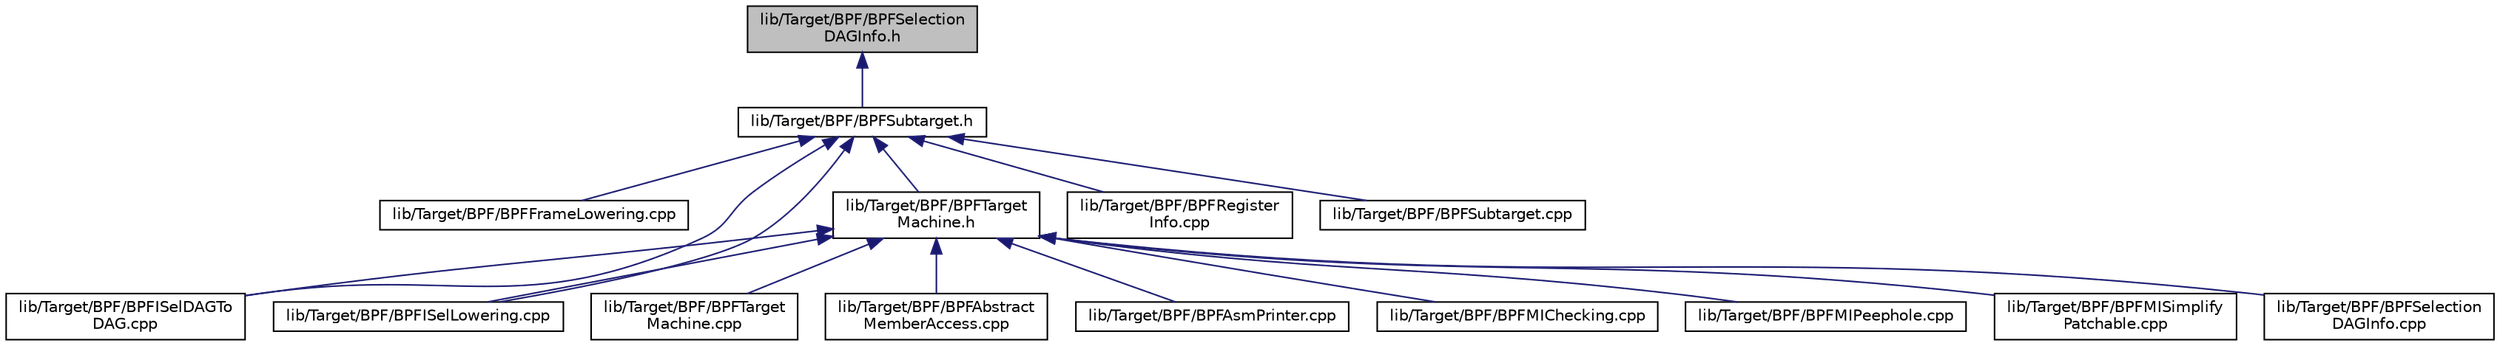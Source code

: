 digraph "lib/Target/BPF/BPFSelectionDAGInfo.h"
{
 // LATEX_PDF_SIZE
  bgcolor="transparent";
  edge [fontname="Helvetica",fontsize="10",labelfontname="Helvetica",labelfontsize="10"];
  node [fontname="Helvetica",fontsize="10",shape="box"];
  Node1 [label="lib/Target/BPF/BPFSelection\lDAGInfo.h",height=0.2,width=0.4,color="black", fillcolor="grey75", style="filled", fontcolor="black",tooltip=" "];
  Node1 -> Node2 [dir="back",color="midnightblue",fontsize="10",style="solid",fontname="Helvetica"];
  Node2 [label="lib/Target/BPF/BPFSubtarget.h",height=0.2,width=0.4,color="black",URL="$BPFSubtarget_8h.html",tooltip=" "];
  Node2 -> Node3 [dir="back",color="midnightblue",fontsize="10",style="solid",fontname="Helvetica"];
  Node3 [label="lib/Target/BPF/BPFFrameLowering.cpp",height=0.2,width=0.4,color="black",URL="$BPFFrameLowering_8cpp.html",tooltip=" "];
  Node2 -> Node4 [dir="back",color="midnightblue",fontsize="10",style="solid",fontname="Helvetica"];
  Node4 [label="lib/Target/BPF/BPFISelDAGTo\lDAG.cpp",height=0.2,width=0.4,color="black",URL="$BPFISelDAGToDAG_8cpp.html",tooltip=" "];
  Node2 -> Node5 [dir="back",color="midnightblue",fontsize="10",style="solid",fontname="Helvetica"];
  Node5 [label="lib/Target/BPF/BPFISelLowering.cpp",height=0.2,width=0.4,color="black",URL="$BPFISelLowering_8cpp.html",tooltip=" "];
  Node2 -> Node6 [dir="back",color="midnightblue",fontsize="10",style="solid",fontname="Helvetica"];
  Node6 [label="lib/Target/BPF/BPFRegister\lInfo.cpp",height=0.2,width=0.4,color="black",URL="$BPFRegisterInfo_8cpp.html",tooltip=" "];
  Node2 -> Node7 [dir="back",color="midnightblue",fontsize="10",style="solid",fontname="Helvetica"];
  Node7 [label="lib/Target/BPF/BPFSubtarget.cpp",height=0.2,width=0.4,color="black",URL="$BPFSubtarget_8cpp.html",tooltip=" "];
  Node2 -> Node8 [dir="back",color="midnightblue",fontsize="10",style="solid",fontname="Helvetica"];
  Node8 [label="lib/Target/BPF/BPFTarget\lMachine.h",height=0.2,width=0.4,color="black",URL="$BPFTargetMachine_8h.html",tooltip=" "];
  Node8 -> Node9 [dir="back",color="midnightblue",fontsize="10",style="solid",fontname="Helvetica"];
  Node9 [label="lib/Target/BPF/BPFAbstract\lMemberAccess.cpp",height=0.2,width=0.4,color="black",URL="$BPFAbstractMemberAccess_8cpp.html",tooltip=" "];
  Node8 -> Node10 [dir="back",color="midnightblue",fontsize="10",style="solid",fontname="Helvetica"];
  Node10 [label="lib/Target/BPF/BPFAsmPrinter.cpp",height=0.2,width=0.4,color="black",URL="$BPFAsmPrinter_8cpp.html",tooltip=" "];
  Node8 -> Node4 [dir="back",color="midnightblue",fontsize="10",style="solid",fontname="Helvetica"];
  Node8 -> Node5 [dir="back",color="midnightblue",fontsize="10",style="solid",fontname="Helvetica"];
  Node8 -> Node11 [dir="back",color="midnightblue",fontsize="10",style="solid",fontname="Helvetica"];
  Node11 [label="lib/Target/BPF/BPFMIChecking.cpp",height=0.2,width=0.4,color="black",URL="$BPFMIChecking_8cpp.html",tooltip=" "];
  Node8 -> Node12 [dir="back",color="midnightblue",fontsize="10",style="solid",fontname="Helvetica"];
  Node12 [label="lib/Target/BPF/BPFMIPeephole.cpp",height=0.2,width=0.4,color="black",URL="$BPFMIPeephole_8cpp.html",tooltip=" "];
  Node8 -> Node13 [dir="back",color="midnightblue",fontsize="10",style="solid",fontname="Helvetica"];
  Node13 [label="lib/Target/BPF/BPFMISimplify\lPatchable.cpp",height=0.2,width=0.4,color="black",URL="$BPFMISimplifyPatchable_8cpp.html",tooltip=" "];
  Node8 -> Node14 [dir="back",color="midnightblue",fontsize="10",style="solid",fontname="Helvetica"];
  Node14 [label="lib/Target/BPF/BPFSelection\lDAGInfo.cpp",height=0.2,width=0.4,color="black",URL="$BPFSelectionDAGInfo_8cpp.html",tooltip=" "];
  Node8 -> Node15 [dir="back",color="midnightblue",fontsize="10",style="solid",fontname="Helvetica"];
  Node15 [label="lib/Target/BPF/BPFTarget\lMachine.cpp",height=0.2,width=0.4,color="black",URL="$BPFTargetMachine_8cpp.html",tooltip=" "];
}
